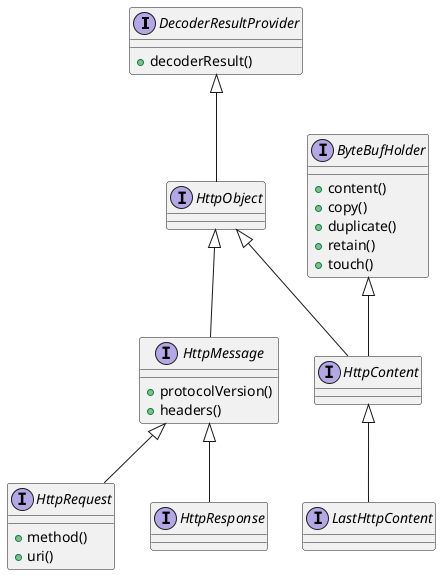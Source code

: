 @startuml

interface DecoderResultProvider{
+ decoderResult()
}
interface ByteBufHolder{
+ content()
+ copy()
+ duplicate()
+ retain()
+ touch()
}
interface HttpObject{
}
interface HttpMessage{
+ protocolVersion()
+ headers()
}
interface HttpContent {
}
interface HttpRequest{
+ method()
+ uri()
}
interface HttpResponse{
}
interface LastHttpContent {
}

DecoderResultProvider           <|--          HttpObject
HttpObject                      <|--          HttpMessage
HttpMessage                      <|--          HttpRequest
HttpMessage                      <|--          HttpResponse
HttpObject                      <|--          HttpContent
ByteBufHolder                      <|--          HttpContent
HttpContent                     <|--          LastHttpContent

@enduml
